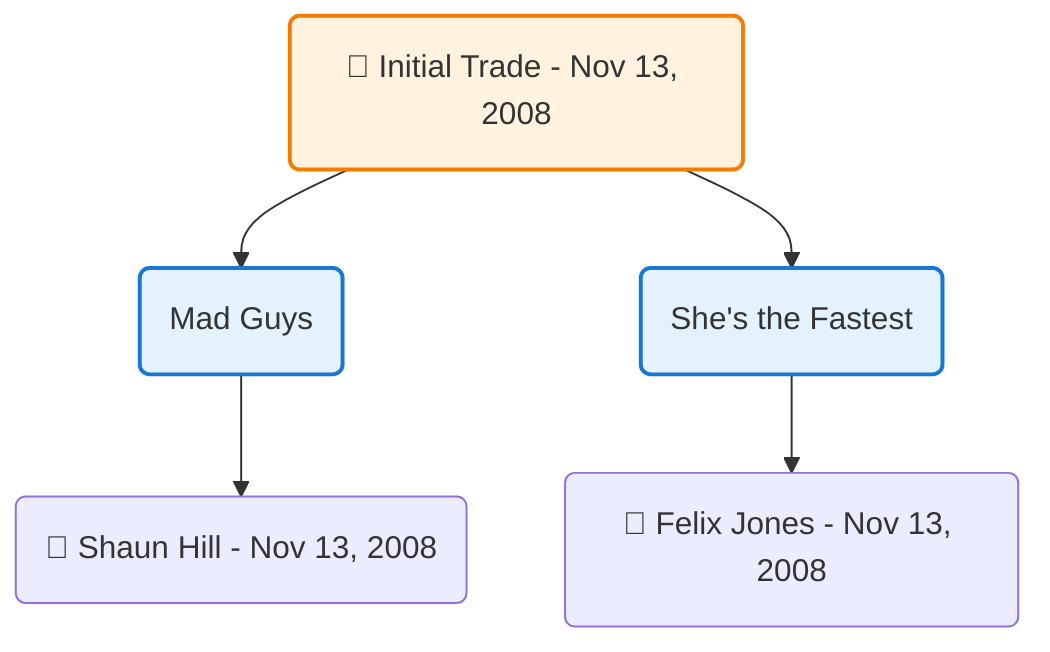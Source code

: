 flowchart TD

    TRADE_MAIN("🔄 Initial Trade - Nov 13, 2008")
    TEAM_1("Mad Guys")
    TEAM_2("She's the Fastest")
    NODE_48da99be-5825-4211-a176-3e21073b1fb0("🔄 Shaun Hill - Nov 13, 2008")
    NODE_4a6b4853-8609-4d5c-8f43-988f5c23084e("🔄 Felix Jones - Nov 13, 2008")

    TRADE_MAIN --> TEAM_1
    TRADE_MAIN --> TEAM_2
    TEAM_1 --> NODE_48da99be-5825-4211-a176-3e21073b1fb0
    TEAM_2 --> NODE_4a6b4853-8609-4d5c-8f43-988f5c23084e

    %% Node styling
    classDef teamNode fill:#e3f2fd,stroke:#1976d2,stroke-width:2px
    classDef tradeNode fill:#fff3e0,stroke:#f57c00,stroke-width:2px
    classDef playerNode fill:#f3e5f5,stroke:#7b1fa2,stroke-width:1px
    classDef nonRootPlayerNode fill:#f5f5f5,stroke:#757575,stroke-width:1px
    classDef endNode fill:#ffebee,stroke:#c62828,stroke-width:2px
    classDef waiverNode fill:#e8f5e8,stroke:#388e3c,stroke-width:2px
    classDef championshipNode fill:#fff9c4,stroke:#f57f17,stroke-width:3px

    class TEAM_1,TEAM_2 teamNode
    class TRADE_MAIN tradeNode
